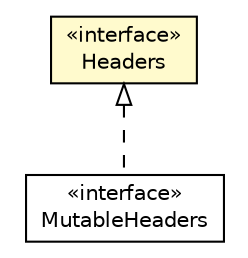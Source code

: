 #!/usr/local/bin/dot
#
# Class diagram 
# Generated by UMLGraph version R5_6-24-gf6e263 (http://www.umlgraph.org/)
#

digraph G {
	edge [fontname="Helvetica",fontsize=10,labelfontname="Helvetica",labelfontsize=10];
	node [fontname="Helvetica",fontsize=10,shape=plaintext];
	nodesep=0.25;
	ranksep=0.5;
	// org.qiweb.api.http.Headers
	c14593 [label=<<table title="org.qiweb.api.http.Headers" border="0" cellborder="1" cellspacing="0" cellpadding="2" port="p" bgcolor="lemonChiffon" href="./Headers.html">
		<tr><td><table border="0" cellspacing="0" cellpadding="1">
<tr><td align="center" balign="center"> &#171;interface&#187; </td></tr>
<tr><td align="center" balign="center"> Headers </td></tr>
		</table></td></tr>
		</table>>, URL="./Headers.html", fontname="Helvetica", fontcolor="black", fontsize=10.0];
	// org.qiweb.api.http.MutableHeaders
	c14600 [label=<<table title="org.qiweb.api.http.MutableHeaders" border="0" cellborder="1" cellspacing="0" cellpadding="2" port="p" href="./MutableHeaders.html">
		<tr><td><table border="0" cellspacing="0" cellpadding="1">
<tr><td align="center" balign="center"> &#171;interface&#187; </td></tr>
<tr><td align="center" balign="center"> MutableHeaders </td></tr>
		</table></td></tr>
		</table>>, URL="./MutableHeaders.html", fontname="Helvetica", fontcolor="black", fontsize=10.0];
	//org.qiweb.api.http.MutableHeaders implements org.qiweb.api.http.Headers
	c14593:p -> c14600:p [dir=back,arrowtail=empty,style=dashed];
}

